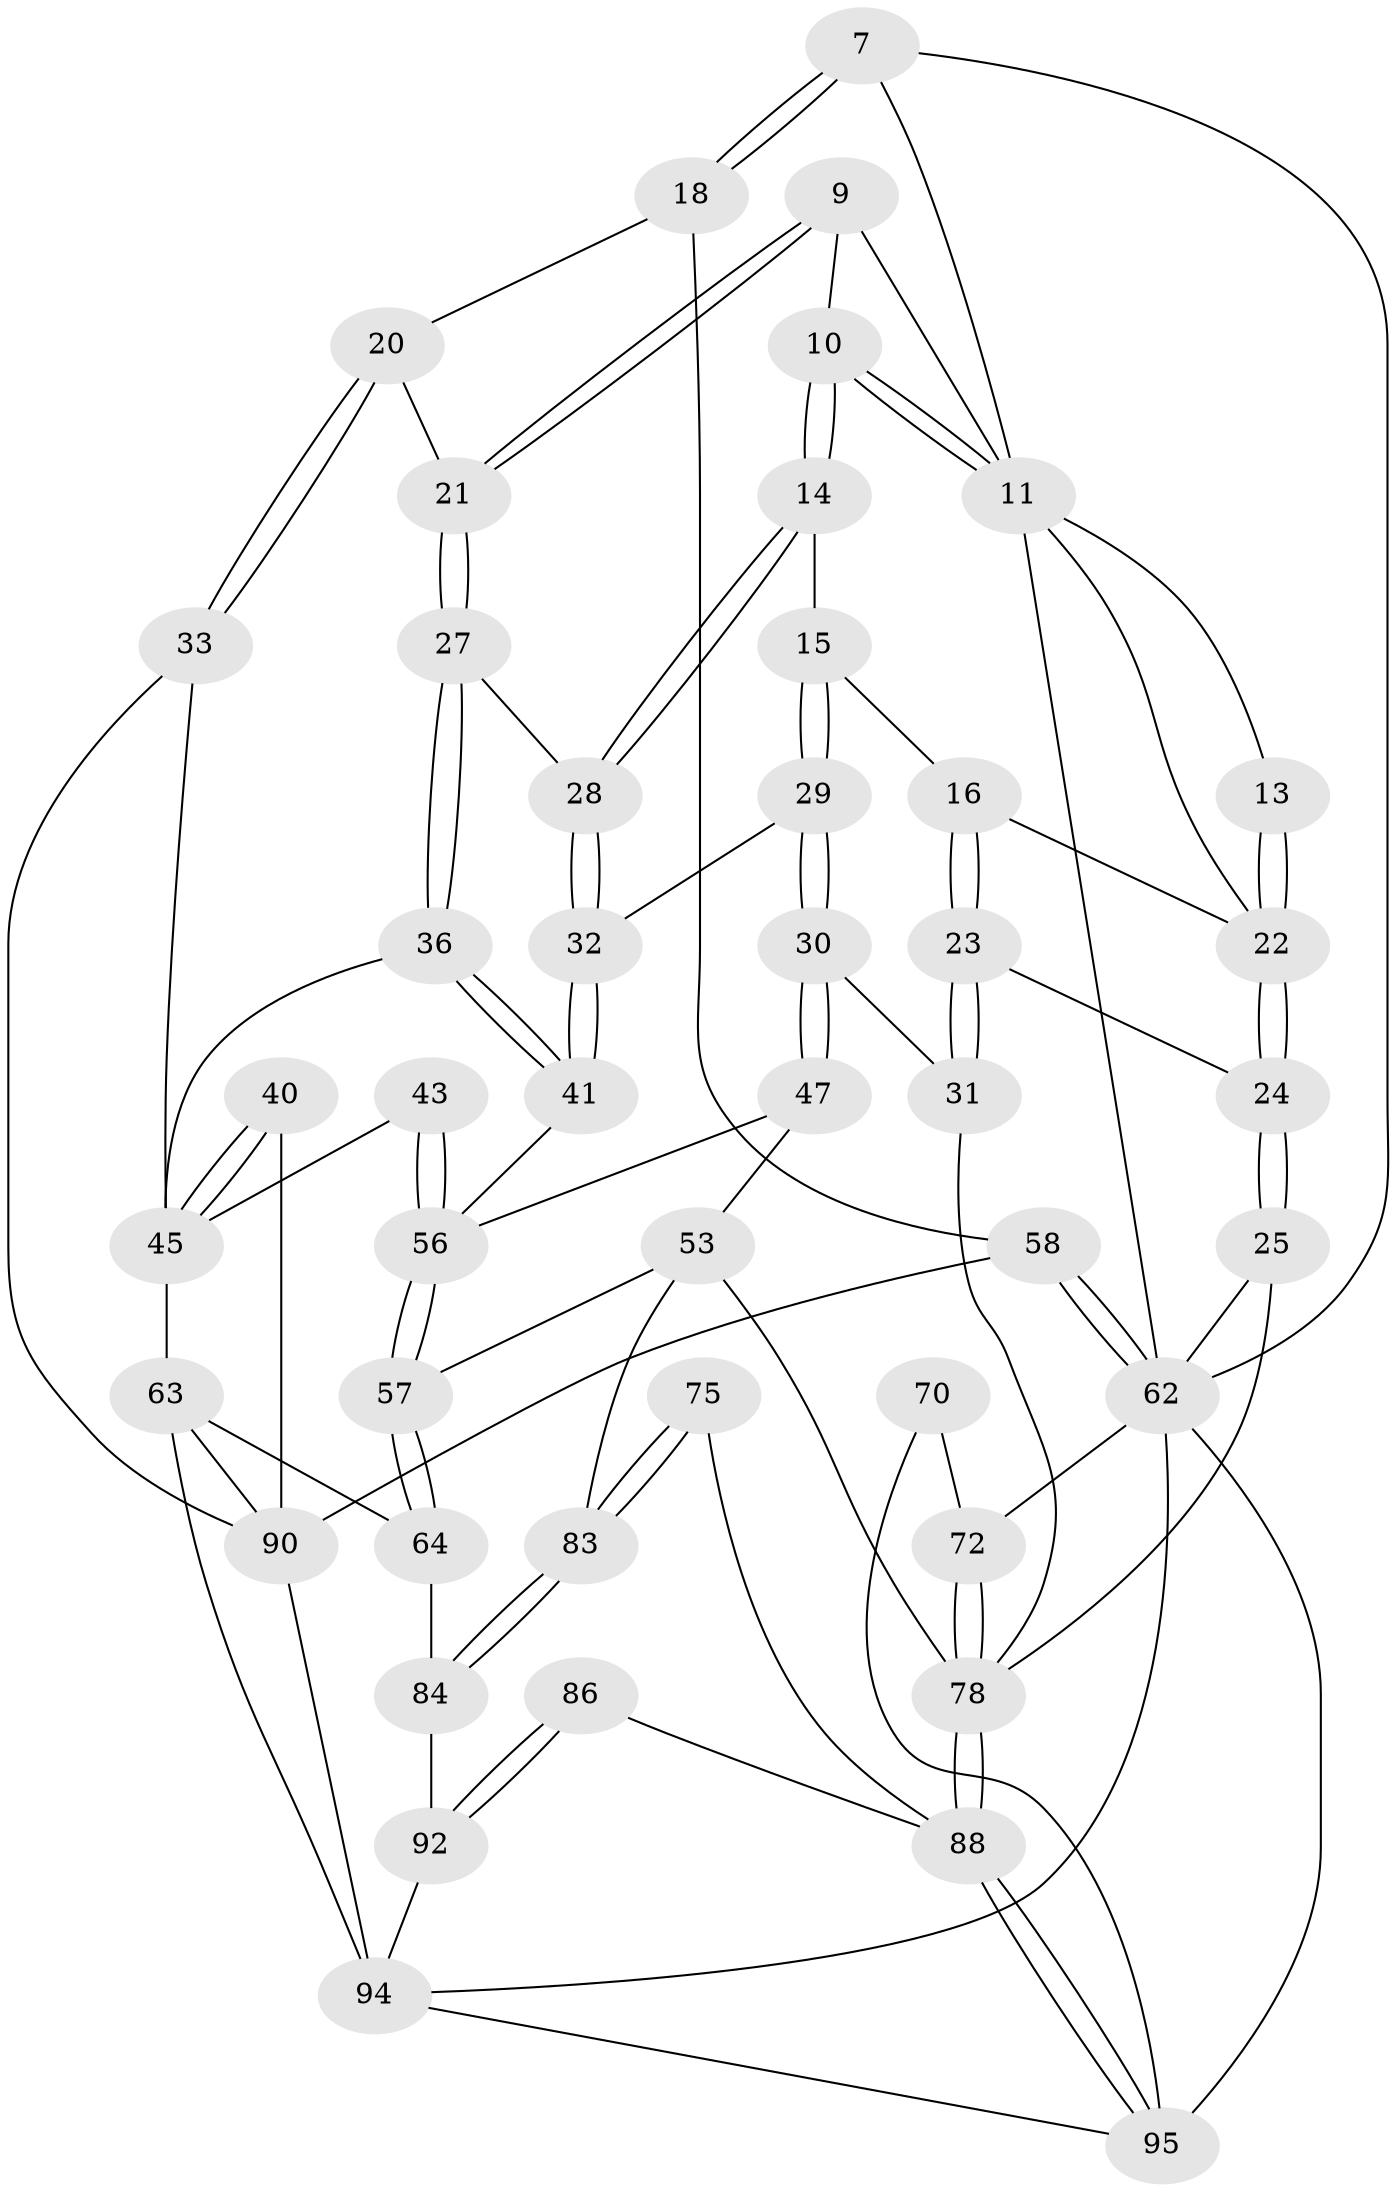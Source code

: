 // original degree distribution, {3: 0.021052631578947368, 5: 0.5684210526315789, 6: 0.18947368421052632, 4: 0.22105263157894736}
// Generated by graph-tools (version 1.1) at 2025/00/03/09/25 05:00:10]
// undirected, 47 vertices, 108 edges
graph export_dot {
graph [start="1"]
  node [color=gray90,style=filled];
  7 [pos="+0.8695246333645368+0.12883847092704137",super="+1"];
  9 [pos="+0.7193845378030441+0.14881646541487603"];
  10 [pos="+0.6948312446479911+0.15898744678252277"];
  11 [pos="+0.5884474642091022+0.051306929426748894",super="+5+6+8"];
  13 [pos="+0.27503242738205824+0.03113765770772855"];
  14 [pos="+0.6783705833651579+0.1778799089287387"];
  15 [pos="+0.6678836799257016+0.18323293523205067"];
  16 [pos="+0.5599918236924684+0.19413148177462436"];
  18 [pos="+0.9346961391482058+0.15965547193653706"];
  20 [pos="+0.8957853731388671+0.2738563248757567"];
  21 [pos="+0.7931525037428301+0.24724910375843784"];
  22 [pos="+0.2722227781056828+0.19285522025809168",super="+17+12"];
  23 [pos="+0.4848631573649867+0.3318461118663856"];
  24 [pos="+0.2712053069081424+0.2026839480914032"];
  25 [pos="+0.22192449321568478+0.26875640897518566"];
  27 [pos="+0.7493294417248648+0.3418912487668112"];
  28 [pos="+0.7233720033898465+0.33026759993562604"];
  29 [pos="+0.598988148507266+0.3578634886320877"];
  30 [pos="+0.556887071030192+0.3627281222044651"];
  31 [pos="+0.4854353371667238+0.33285478487885034"];
  32 [pos="+0.6115806485841846+0.3620687979705312"];
  33 [pos="+0.8999428382307181+0.30308534195383124"];
  36 [pos="+0.755294009911914+0.3485812049711389"];
  40 [pos="+0.87523346375863+0.47598182434879044"];
  41 [pos="+0.6661026716352626+0.43598339909589395"];
  43 [pos="+0.6851901416357038+0.4715421627208457"];
  45 [pos="+0.7965281881745286+0.5098799180223382",super="+42+35"];
  47 [pos="+0.5631532901526433+0.4507973192928333"];
  53 [pos="+0.42482782400571584+0.5533178520628514",super="+52"];
  56 [pos="+0.6208113863203261+0.53937262569396",super="+46+44"];
  57 [pos="+0.6113573787870287+0.5675961589793986"];
  58 [pos="+1+0.6496596312239504",super="+37+19"];
  62 [pos="+1+1",super="+3+55"];
  63 [pos="+0.7399930681589052+0.6071324369630673",super="+61"];
  64 [pos="+0.605853241810316+0.6038768679416728"];
  70 [pos="+0.14806533679762202+0.8353692590585619"];
  72 [pos="+0.2103415728213093+0.8528300631494795",super="+69"];
  75 [pos="+0.49242750562957865+0.7085741013104866"];
  78 [pos="+0.28375035450035624+0.8945438650700327",super="+77+51"];
  83 [pos="+0.5354179313450879+0.750775554856296",super="+66+67"];
  84 [pos="+0.5510902106348018+0.7874528053390767",super="+82+65"];
  86 [pos="+0.5389982780606963+0.8466084174262046"];
  88 [pos="+0.30985847698905306+0.9310686159242555",super="+87+76"];
  90 [pos="+0.9188650194361797+0.8868273105608488",super="+73+60+59+39"];
  92 [pos="+0.6718546203842678+0.9242636111067609",super="+80+81+85"];
  94 [pos="+0.7113407968609244+1",super="+93+91+89"];
  95 [pos="+0.3360144339554051+1",super="+71"];
  7 -- 18;
  7 -- 18;
  7 -- 62;
  7 -- 11;
  9 -- 10;
  9 -- 21;
  9 -- 21;
  9 -- 11;
  10 -- 11;
  10 -- 11;
  10 -- 14;
  10 -- 14;
  11 -- 22;
  11 -- 62;
  11 -- 13;
  13 -- 22 [weight=2];
  13 -- 22;
  14 -- 15;
  14 -- 28;
  14 -- 28;
  15 -- 16;
  15 -- 29;
  15 -- 29;
  16 -- 23;
  16 -- 23;
  16 -- 22;
  18 -- 20;
  18 -- 58;
  20 -- 21;
  20 -- 33;
  20 -- 33;
  21 -- 27;
  21 -- 27;
  22 -- 24;
  22 -- 24;
  23 -- 24;
  23 -- 31;
  23 -- 31;
  24 -- 25;
  24 -- 25;
  25 -- 62;
  25 -- 78;
  27 -- 28;
  27 -- 36;
  27 -- 36;
  28 -- 32;
  28 -- 32;
  29 -- 30;
  29 -- 30;
  29 -- 32;
  30 -- 31;
  30 -- 47;
  30 -- 47;
  31 -- 78;
  32 -- 41;
  32 -- 41;
  33 -- 45;
  33 -- 90;
  36 -- 41;
  36 -- 41;
  36 -- 45;
  40 -- 45 [weight=2];
  40 -- 45;
  40 -- 90;
  41 -- 56;
  43 -- 56 [weight=2];
  43 -- 56;
  43 -- 45;
  45 -- 63;
  47 -- 56;
  47 -- 53;
  53 -- 83;
  53 -- 78;
  53 -- 57;
  56 -- 57;
  56 -- 57;
  57 -- 64;
  57 -- 64;
  58 -- 62 [weight=2];
  58 -- 62;
  58 -- 90 [weight=2];
  62 -- 95 [weight=3];
  62 -- 72;
  62 -- 94;
  63 -- 64;
  63 -- 94;
  63 -- 90;
  64 -- 84;
  70 -- 72 [weight=2];
  70 -- 95;
  72 -- 78 [weight=3];
  72 -- 78;
  75 -- 83 [weight=2];
  75 -- 83;
  75 -- 88;
  78 -- 88 [weight=2];
  78 -- 88;
  83 -- 84 [weight=2];
  83 -- 84;
  84 -- 92 [weight=2];
  86 -- 92 [weight=2];
  86 -- 92;
  86 -- 88;
  88 -- 95;
  88 -- 95;
  90 -- 94 [weight=3];
  92 -- 94 [weight=2];
  94 -- 95;
}
